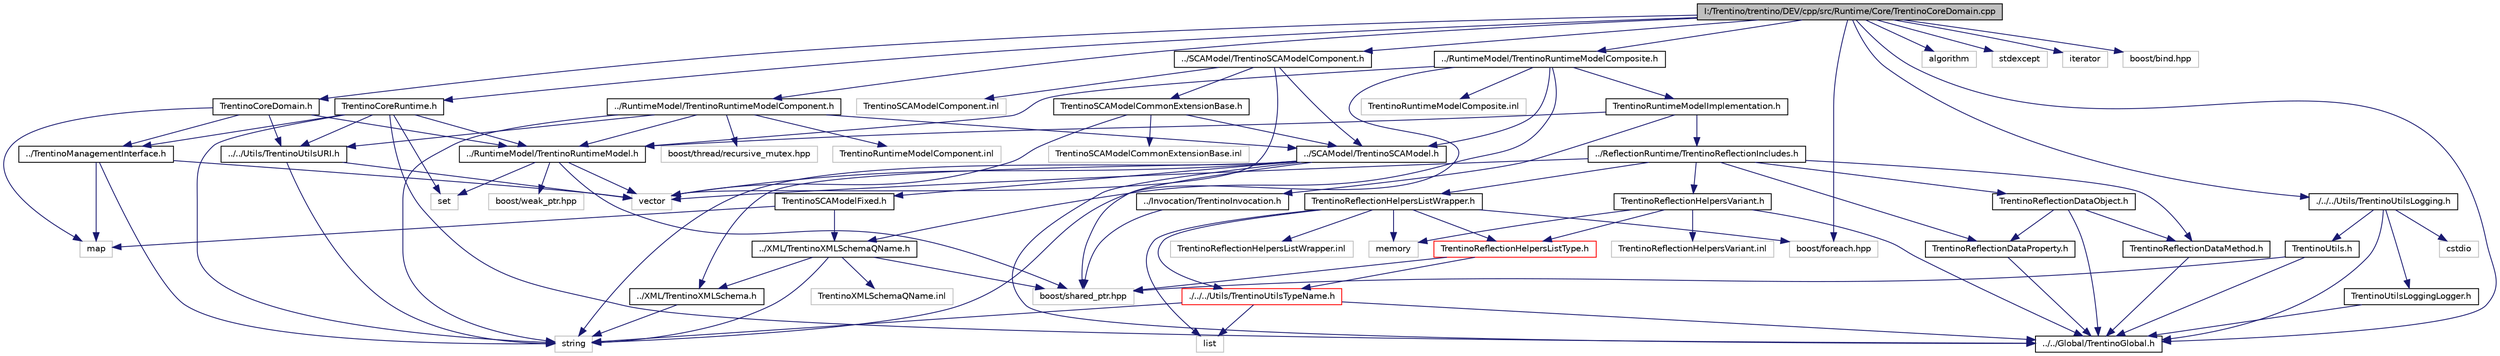 digraph G
{
  edge [fontname="Helvetica",fontsize="10",labelfontname="Helvetica",labelfontsize="10"];
  node [fontname="Helvetica",fontsize="10",shape=record];
  Node1 [label="I:/Trentino/trentino/DEV/cpp/src/Runtime/Core/TrentinoCoreDomain.cpp",height=0.2,width=0.4,color="black", fillcolor="grey75", style="filled" fontcolor="black"];
  Node1 -> Node2 [color="midnightblue",fontsize="10",style="solid",fontname="Helvetica"];
  Node2 [label="TrentinoCoreDomain.h",height=0.2,width=0.4,color="black", fillcolor="white", style="filled",URL="$_trentino_core_domain_8h.html"];
  Node2 -> Node3 [color="midnightblue",fontsize="10",style="solid",fontname="Helvetica"];
  Node3 [label="map",height=0.2,width=0.4,color="grey75", fillcolor="white", style="filled"];
  Node2 -> Node4 [color="midnightblue",fontsize="10",style="solid",fontname="Helvetica"];
  Node4 [label="../../Utils/TrentinoUtilsURI.h",height=0.2,width=0.4,color="black", fillcolor="white", style="filled",URL="$_trentino_utils_u_r_i_8h.html"];
  Node4 -> Node5 [color="midnightblue",fontsize="10",style="solid",fontname="Helvetica"];
  Node5 [label="vector",height=0.2,width=0.4,color="grey75", fillcolor="white", style="filled"];
  Node4 -> Node6 [color="midnightblue",fontsize="10",style="solid",fontname="Helvetica"];
  Node6 [label="string",height=0.2,width=0.4,color="grey75", fillcolor="white", style="filled"];
  Node2 -> Node7 [color="midnightblue",fontsize="10",style="solid",fontname="Helvetica"];
  Node7 [label="../TrentinoManagementInterface.h",height=0.2,width=0.4,color="black", fillcolor="white", style="filled",URL="$_trentino_management_interface_8h.html"];
  Node7 -> Node3 [color="midnightblue",fontsize="10",style="solid",fontname="Helvetica"];
  Node7 -> Node6 [color="midnightblue",fontsize="10",style="solid",fontname="Helvetica"];
  Node7 -> Node5 [color="midnightblue",fontsize="10",style="solid",fontname="Helvetica"];
  Node2 -> Node8 [color="midnightblue",fontsize="10",style="solid",fontname="Helvetica"];
  Node8 [label="../RuntimeModel/TrentinoRuntimeModel.h",height=0.2,width=0.4,color="black", fillcolor="white", style="filled",URL="$_trentino_runtime_model_8h.html"];
  Node8 -> Node5 [color="midnightblue",fontsize="10",style="solid",fontname="Helvetica"];
  Node8 -> Node9 [color="midnightblue",fontsize="10",style="solid",fontname="Helvetica"];
  Node9 [label="set",height=0.2,width=0.4,color="grey75", fillcolor="white", style="filled"];
  Node8 -> Node10 [color="midnightblue",fontsize="10",style="solid",fontname="Helvetica"];
  Node10 [label="boost/shared_ptr.hpp",height=0.2,width=0.4,color="grey75", fillcolor="white", style="filled"];
  Node8 -> Node11 [color="midnightblue",fontsize="10",style="solid",fontname="Helvetica"];
  Node11 [label="boost/weak_ptr.hpp",height=0.2,width=0.4,color="grey75", fillcolor="white", style="filled"];
  Node1 -> Node12 [color="midnightblue",fontsize="10",style="solid",fontname="Helvetica"];
  Node12 [label="algorithm",height=0.2,width=0.4,color="grey75", fillcolor="white", style="filled"];
  Node1 -> Node13 [color="midnightblue",fontsize="10",style="solid",fontname="Helvetica"];
  Node13 [label="stdexcept",height=0.2,width=0.4,color="grey75", fillcolor="white", style="filled"];
  Node1 -> Node14 [color="midnightblue",fontsize="10",style="solid",fontname="Helvetica"];
  Node14 [label="iterator",height=0.2,width=0.4,color="grey75", fillcolor="white", style="filled"];
  Node1 -> Node15 [color="midnightblue",fontsize="10",style="solid",fontname="Helvetica"];
  Node15 [label="boost/foreach.hpp",height=0.2,width=0.4,color="grey75", fillcolor="white", style="filled"];
  Node1 -> Node16 [color="midnightblue",fontsize="10",style="solid",fontname="Helvetica"];
  Node16 [label="boost/bind.hpp",height=0.2,width=0.4,color="grey75", fillcolor="white", style="filled"];
  Node1 -> Node17 [color="midnightblue",fontsize="10",style="solid",fontname="Helvetica"];
  Node17 [label="../../Global/TrentinoGlobal.h",height=0.2,width=0.4,color="black", fillcolor="white", style="filled",URL="$_trentino_global_8h.html"];
  Node1 -> Node18 [color="midnightblue",fontsize="10",style="solid",fontname="Helvetica"];
  Node18 [label="./../../Utils/TrentinoUtilsLogging.h",height=0.2,width=0.4,color="black", fillcolor="white", style="filled",URL="$_trentino_utils_logging_8h.html"];
  Node18 -> Node19 [color="midnightblue",fontsize="10",style="solid",fontname="Helvetica"];
  Node19 [label="cstdio",height=0.2,width=0.4,color="grey75", fillcolor="white", style="filled"];
  Node18 -> Node17 [color="midnightblue",fontsize="10",style="solid",fontname="Helvetica"];
  Node18 -> Node20 [color="midnightblue",fontsize="10",style="solid",fontname="Helvetica"];
  Node20 [label="TrentinoUtils.h",height=0.2,width=0.4,color="black", fillcolor="white", style="filled",URL="$_trentino_utils_8h.html"];
  Node20 -> Node10 [color="midnightblue",fontsize="10",style="solid",fontname="Helvetica"];
  Node20 -> Node17 [color="midnightblue",fontsize="10",style="solid",fontname="Helvetica"];
  Node18 -> Node21 [color="midnightblue",fontsize="10",style="solid",fontname="Helvetica"];
  Node21 [label="TrentinoUtilsLoggingLogger.h",height=0.2,width=0.4,color="black", fillcolor="white", style="filled",URL="$_trentino_utils_logging_logger_8h.html"];
  Node21 -> Node17 [color="midnightblue",fontsize="10",style="solid",fontname="Helvetica"];
  Node1 -> Node22 [color="midnightblue",fontsize="10",style="solid",fontname="Helvetica"];
  Node22 [label="TrentinoCoreRuntime.h",height=0.2,width=0.4,color="black", fillcolor="white", style="filled",URL="$_trentino_core_runtime_8h.html"];
  Node22 -> Node6 [color="midnightblue",fontsize="10",style="solid",fontname="Helvetica"];
  Node22 -> Node9 [color="midnightblue",fontsize="10",style="solid",fontname="Helvetica"];
  Node22 -> Node17 [color="midnightblue",fontsize="10",style="solid",fontname="Helvetica"];
  Node22 -> Node7 [color="midnightblue",fontsize="10",style="solid",fontname="Helvetica"];
  Node22 -> Node8 [color="midnightblue",fontsize="10",style="solid",fontname="Helvetica"];
  Node22 -> Node4 [color="midnightblue",fontsize="10",style="solid",fontname="Helvetica"];
  Node1 -> Node23 [color="midnightblue",fontsize="10",style="solid",fontname="Helvetica"];
  Node23 [label="../RuntimeModel/TrentinoRuntimeModelComponent.h",height=0.2,width=0.4,color="black", fillcolor="white", style="filled",URL="$_trentino_runtime_model_component_8h.html"];
  Node23 -> Node6 [color="midnightblue",fontsize="10",style="solid",fontname="Helvetica"];
  Node23 -> Node24 [color="midnightblue",fontsize="10",style="solid",fontname="Helvetica"];
  Node24 [label="boost/thread/recursive_mutex.hpp",height=0.2,width=0.4,color="grey75", fillcolor="white", style="filled"];
  Node23 -> Node8 [color="midnightblue",fontsize="10",style="solid",fontname="Helvetica"];
  Node23 -> Node25 [color="midnightblue",fontsize="10",style="solid",fontname="Helvetica"];
  Node25 [label="../SCAModel/TrentinoSCAModel.h",height=0.2,width=0.4,color="black", fillcolor="white", style="filled",URL="$_trentino_s_c_a_model_8h.html"];
  Node25 -> Node5 [color="midnightblue",fontsize="10",style="solid",fontname="Helvetica"];
  Node25 -> Node6 [color="midnightblue",fontsize="10",style="solid",fontname="Helvetica"];
  Node25 -> Node10 [color="midnightblue",fontsize="10",style="solid",fontname="Helvetica"];
  Node25 -> Node17 [color="midnightblue",fontsize="10",style="solid",fontname="Helvetica"];
  Node25 -> Node26 [color="midnightblue",fontsize="10",style="solid",fontname="Helvetica"];
  Node26 [label="../XML/TrentinoXMLSchema.h",height=0.2,width=0.4,color="black", fillcolor="white", style="filled",URL="$_trentino_x_m_l_schema_8h.html"];
  Node26 -> Node6 [color="midnightblue",fontsize="10",style="solid",fontname="Helvetica"];
  Node25 -> Node27 [color="midnightblue",fontsize="10",style="solid",fontname="Helvetica"];
  Node27 [label="TrentinoSCAModelFixed.h",height=0.2,width=0.4,color="black", fillcolor="white", style="filled",URL="$_trentino_s_c_a_model_fixed_8h.html"];
  Node27 -> Node3 [color="midnightblue",fontsize="10",style="solid",fontname="Helvetica"];
  Node27 -> Node28 [color="midnightblue",fontsize="10",style="solid",fontname="Helvetica"];
  Node28 [label="../XML/TrentinoXMLSchemaQName.h",height=0.2,width=0.4,color="black", fillcolor="white", style="filled",URL="$_trentino_x_m_l_schema_q_name_8h.html"];
  Node28 -> Node6 [color="midnightblue",fontsize="10",style="solid",fontname="Helvetica"];
  Node28 -> Node10 [color="midnightblue",fontsize="10",style="solid",fontname="Helvetica"];
  Node28 -> Node26 [color="midnightblue",fontsize="10",style="solid",fontname="Helvetica"];
  Node28 -> Node29 [color="midnightblue",fontsize="10",style="solid",fontname="Helvetica"];
  Node29 [label="TrentinoXMLSchemaQName.inl",height=0.2,width=0.4,color="grey75", fillcolor="white", style="filled"];
  Node23 -> Node4 [color="midnightblue",fontsize="10",style="solid",fontname="Helvetica"];
  Node23 -> Node30 [color="midnightblue",fontsize="10",style="solid",fontname="Helvetica"];
  Node30 [label="TrentinoRuntimeModelComponent.inl",height=0.2,width=0.4,color="grey75", fillcolor="white", style="filled"];
  Node1 -> Node31 [color="midnightblue",fontsize="10",style="solid",fontname="Helvetica"];
  Node31 [label="../RuntimeModel/TrentinoRuntimeModelComposite.h",height=0.2,width=0.4,color="black", fillcolor="white", style="filled",URL="$_trentino_runtime_model_composite_8h.html"];
  Node31 -> Node6 [color="midnightblue",fontsize="10",style="solid",fontname="Helvetica"];
  Node31 -> Node32 [color="midnightblue",fontsize="10",style="solid",fontname="Helvetica"];
  Node32 [label="TrentinoRuntimeModelImplementation.h",height=0.2,width=0.4,color="black", fillcolor="white", style="filled",URL="$_trentino_runtime_model_implementation_8h.html"];
  Node32 -> Node8 [color="midnightblue",fontsize="10",style="solid",fontname="Helvetica"];
  Node32 -> Node33 [color="midnightblue",fontsize="10",style="solid",fontname="Helvetica"];
  Node33 [label="../Invocation/TrentinoInvocation.h",height=0.2,width=0.4,color="black", fillcolor="white", style="filled",URL="$_trentino_invocation_8h.html"];
  Node33 -> Node10 [color="midnightblue",fontsize="10",style="solid",fontname="Helvetica"];
  Node32 -> Node34 [color="midnightblue",fontsize="10",style="solid",fontname="Helvetica"];
  Node34 [label="../ReflectionRuntime/TrentinoReflectionIncludes.h",height=0.2,width=0.4,color="black", fillcolor="white", style="filled",URL="$_trentino_reflection_includes_8h.html"];
  Node34 -> Node5 [color="midnightblue",fontsize="10",style="solid",fontname="Helvetica"];
  Node34 -> Node35 [color="midnightblue",fontsize="10",style="solid",fontname="Helvetica"];
  Node35 [label="TrentinoReflectionDataMethod.h",height=0.2,width=0.4,color="black", fillcolor="white", style="filled",URL="$_trentino_reflection_data_method_8h.html"];
  Node35 -> Node17 [color="midnightblue",fontsize="10",style="solid",fontname="Helvetica"];
  Node34 -> Node36 [color="midnightblue",fontsize="10",style="solid",fontname="Helvetica"];
  Node36 [label="TrentinoReflectionDataProperty.h",height=0.2,width=0.4,color="black", fillcolor="white", style="filled",URL="$_trentino_reflection_data_property_8h.html"];
  Node36 -> Node17 [color="midnightblue",fontsize="10",style="solid",fontname="Helvetica"];
  Node34 -> Node37 [color="midnightblue",fontsize="10",style="solid",fontname="Helvetica"];
  Node37 [label="TrentinoReflectionDataObject.h",height=0.2,width=0.4,color="black", fillcolor="white", style="filled",URL="$_trentino_reflection_data_object_8h.html"];
  Node37 -> Node17 [color="midnightblue",fontsize="10",style="solid",fontname="Helvetica"];
  Node37 -> Node36 [color="midnightblue",fontsize="10",style="solid",fontname="Helvetica"];
  Node37 -> Node35 [color="midnightblue",fontsize="10",style="solid",fontname="Helvetica"];
  Node34 -> Node38 [color="midnightblue",fontsize="10",style="solid",fontname="Helvetica"];
  Node38 [label="TrentinoReflectionHelpersVariant.h",height=0.2,width=0.4,color="black", fillcolor="white", style="filled",URL="$_trentino_reflection_helpers_variant_8h.html"];
  Node38 -> Node39 [color="midnightblue",fontsize="10",style="solid",fontname="Helvetica"];
  Node39 [label="memory",height=0.2,width=0.4,color="grey75", fillcolor="white", style="filled"];
  Node38 -> Node17 [color="midnightblue",fontsize="10",style="solid",fontname="Helvetica"];
  Node38 -> Node40 [color="midnightblue",fontsize="10",style="solid",fontname="Helvetica"];
  Node40 [label="TrentinoReflectionHelpersListType.h",height=0.2,width=0.4,color="red", fillcolor="white", style="filled",URL="$_trentino_reflection_helpers_list_type_8h.html"];
  Node40 -> Node10 [color="midnightblue",fontsize="10",style="solid",fontname="Helvetica"];
  Node40 -> Node41 [color="midnightblue",fontsize="10",style="solid",fontname="Helvetica"];
  Node41 [label="./../../Utils/TrentinoUtilsTypeName.h",height=0.2,width=0.4,color="red", fillcolor="white", style="filled",URL="$_trentino_utils_type_name_8h.html"];
  Node41 -> Node6 [color="midnightblue",fontsize="10",style="solid",fontname="Helvetica"];
  Node41 -> Node42 [color="midnightblue",fontsize="10",style="solid",fontname="Helvetica"];
  Node42 [label="list",height=0.2,width=0.4,color="grey75", fillcolor="white", style="filled"];
  Node41 -> Node17 [color="midnightblue",fontsize="10",style="solid",fontname="Helvetica"];
  Node38 -> Node43 [color="midnightblue",fontsize="10",style="solid",fontname="Helvetica"];
  Node43 [label="TrentinoReflectionHelpersVariant.inl",height=0.2,width=0.4,color="grey75", fillcolor="white", style="filled"];
  Node34 -> Node44 [color="midnightblue",fontsize="10",style="solid",fontname="Helvetica"];
  Node44 [label="TrentinoReflectionHelpersListWrapper.h",height=0.2,width=0.4,color="black", fillcolor="white", style="filled",URL="$_trentino_reflection_helpers_list_wrapper_8h.html"];
  Node44 -> Node39 [color="midnightblue",fontsize="10",style="solid",fontname="Helvetica"];
  Node44 -> Node42 [color="midnightblue",fontsize="10",style="solid",fontname="Helvetica"];
  Node44 -> Node15 [color="midnightblue",fontsize="10",style="solid",fontname="Helvetica"];
  Node44 -> Node40 [color="midnightblue",fontsize="10",style="solid",fontname="Helvetica"];
  Node44 -> Node41 [color="midnightblue",fontsize="10",style="solid",fontname="Helvetica"];
  Node44 -> Node45 [color="midnightblue",fontsize="10",style="solid",fontname="Helvetica"];
  Node45 [label="TrentinoReflectionHelpersListWrapper.inl",height=0.2,width=0.4,color="grey75", fillcolor="white", style="filled"];
  Node31 -> Node8 [color="midnightblue",fontsize="10",style="solid",fontname="Helvetica"];
  Node31 -> Node25 [color="midnightblue",fontsize="10",style="solid",fontname="Helvetica"];
  Node31 -> Node28 [color="midnightblue",fontsize="10",style="solid",fontname="Helvetica"];
  Node31 -> Node46 [color="midnightblue",fontsize="10",style="solid",fontname="Helvetica"];
  Node46 [label="TrentinoRuntimeModelComposite.inl",height=0.2,width=0.4,color="grey75", fillcolor="white", style="filled"];
  Node1 -> Node47 [color="midnightblue",fontsize="10",style="solid",fontname="Helvetica"];
  Node47 [label="../SCAModel/TrentinoSCAModelComponent.h",height=0.2,width=0.4,color="black", fillcolor="white", style="filled",URL="$_trentino_s_c_a_model_component_8h.html"];
  Node47 -> Node48 [color="midnightblue",fontsize="10",style="solid",fontname="Helvetica"];
  Node48 [label="TrentinoSCAModelCommonExtensionBase.h",height=0.2,width=0.4,color="black", fillcolor="white", style="filled",URL="$_trentino_s_c_a_model_common_extension_base_8h.html"];
  Node48 -> Node5 [color="midnightblue",fontsize="10",style="solid",fontname="Helvetica"];
  Node48 -> Node25 [color="midnightblue",fontsize="10",style="solid",fontname="Helvetica"];
  Node48 -> Node49 [color="midnightblue",fontsize="10",style="solid",fontname="Helvetica"];
  Node49 [label="TrentinoSCAModelCommonExtensionBase.inl",height=0.2,width=0.4,color="grey75", fillcolor="white", style="filled"];
  Node47 -> Node5 [color="midnightblue",fontsize="10",style="solid",fontname="Helvetica"];
  Node47 -> Node25 [color="midnightblue",fontsize="10",style="solid",fontname="Helvetica"];
  Node47 -> Node50 [color="midnightblue",fontsize="10",style="solid",fontname="Helvetica"];
  Node50 [label="TrentinoSCAModelComponent.inl",height=0.2,width=0.4,color="grey75", fillcolor="white", style="filled"];
}
